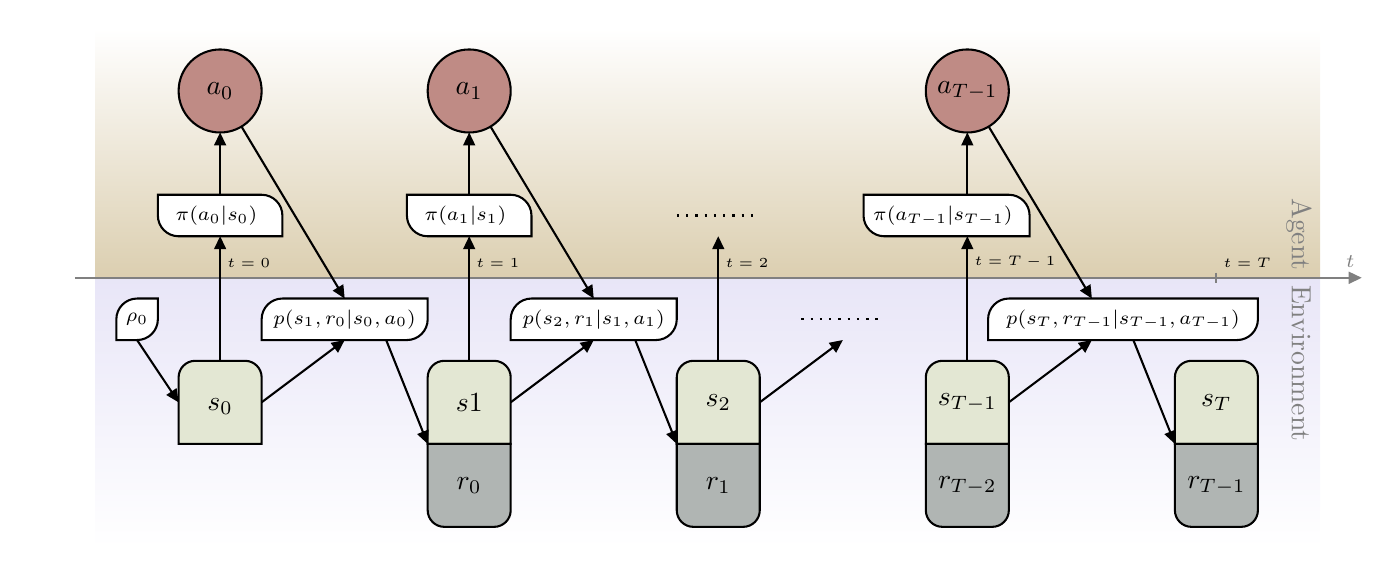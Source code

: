 % Gradient Info

\tikzset {_vdxe3h0tk/.code = {\pgfsetadditionalshadetransform{ \pgftransformshift{\pgfpoint{0 bp } { 0 bp }  }  \pgftransformrotate{-90 }  \pgftransformscale{2 }  }}}
\pgfdeclarehorizontalshading{_w2qc1q8s2}{150bp}{rgb(0bp)=(1,1,1);
rgb(37.5bp)=(1,1,1);
rgb(62.5bp)=(0.86,0.81,0.69);
rgb(100bp)=(0.86,0.81,0.69)}

% Gradient Info

\tikzset {_s1x9docxn/.code = {\pgfsetadditionalshadetransform{ \pgftransformshift{\pgfpoint{0 bp } { 0 bp }  }  \pgftransformrotate{-270 }  \pgftransformscale{2 }  }}}
\pgfdeclarehorizontalshading{_38uyjl52o}{150bp}{rgb(0bp)=(1,1,1);
rgb(37.5bp)=(1,1,1);
rgb(62.5bp)=(0.91,0.9,0.97);
rgb(100bp)=(0.91,0.9,0.97)}
\tikzset{every picture/.style={line width=0.75pt}} %set default line width to 0.75pt        

\begin{tikzpicture}[x=0.75pt,y=0.75pt,yscale=-1,xscale=1]
%uncomment if require: \path (0,433); %set diagram left start at 0, and has height of 433

%Straight Lines [id:da4731708328964437] 
\draw    (560,140) -- (560,180) ;
%Shape: Rectangle [id:dp12192469173406029] 
\draw  [draw opacity=0][shading=_w2qc1q8s2,_vdxe3h0tk] (20,20) -- (610,20) -- (610,140) -- (20,140) -- cycle ;
%Shape: Rectangle [id:dp6345718740327976] 
\draw  [draw opacity=0][shading=_38uyjl52o,_s1x9docxn] (20,140) -- (610,140) -- (610,270) -- (20,270) -- cycle ;
%Straight Lines [id:da904032383591728] 
\draw [color={rgb, 255:red, 128; green, 128; blue, 128 }  ,draw opacity=1 ]   (80,140) -- (627,140) (200,137.5) -- (200,142.5)(320,137.5) -- (320,142.5)(440,137.5) -- (440,142.5)(560,137.5) -- (560,142.5) ;
\draw [shift={(630,140)}, rotate = 180] [fill={rgb, 255:red, 128; green, 128; blue, 128 }  ,fill opacity=1 ][line width=0.08]  [draw opacity=0] (6.25,-3) -- (0,0) -- (6.25,3) -- cycle    ;
\draw [shift={(80,140)}, rotate = 180] [color={rgb, 255:red, 128; green, 128; blue, 128 }  ,draw opacity=1 ][line width=0.75]    (0,3.91) -- (0,-3.91)   ;
%Straight Lines [id:da014835029256210497] 
\draw [color={rgb, 255:red, 128; green, 128; blue, 128 }  ,draw opacity=1 ]   (10,140) -- (40,140) -- (80,140) ;
%Straight Lines [id:da6659745182591681] 
\draw    (100,200) -- (137.6,171.8) ;
\draw [shift={(140,170)}, rotate = 143.13] [fill={rgb, 255:red, 0; green, 0; blue, 0 }  ][line width=0.08]  [draw opacity=0] (6.25,-3) -- (0,0) -- (6.25,3) -- cycle    ;
%Rounded Same Side Corner Rect [id:dp17836016643928954] 
\draw  [fill={rgb, 255:red, 227; green, 231; blue, 211 }  ,fill opacity=1 ] (60,188) .. controls (60,183.58) and (63.58,180) .. (68,180) -- (92,180) .. controls (96.42,180) and (100,183.58) .. (100,188) -- (100,220) .. controls (100,220) and (100,220) .. (100,220) -- (60,220) .. controls (60,220) and (60,220) .. (60,220) -- cycle ;
%Straight Lines [id:da9769258485574234] 
\draw    (180,220) -- (220,220) ;
%Rounded Same Side Corner Rect [id:dp36127366285311446] 
\draw  [fill={rgb, 255:red, 227; green, 231; blue, 211 }  ,fill opacity=1 ] (180,188) .. controls (180,183.58) and (183.58,180) .. (188,180) -- (212,180) .. controls (216.42,180) and (220,183.58) .. (220,188) -- (220,220) .. controls (220,220) and (220,220) .. (220,220) -- (180,220) .. controls (180,220) and (180,220) .. (180,220) -- cycle ;
%Rounded Same Side Corner Rect [id:dp8518784250270691] 
\draw  [fill={rgb, 255:red, 176; green, 181; blue, 179 }  ,fill opacity=1 ] (220,252) .. controls (220,256.42) and (216.42,260) .. (212,260) -- (188,260) .. controls (183.58,260) and (180,256.42) .. (180,252) -- (180,220) .. controls (180,220) and (180,220) .. (180,220) -- (220,220) .. controls (220,220) and (220,220) .. (220,220) -- cycle ;
%Rounded Same Side Corner Rect [id:dp04902751077303391] 
\draw  [fill={rgb, 255:red, 227; green, 231; blue, 211 }  ,fill opacity=1 ] (300,188) .. controls (300,183.58) and (303.58,180) .. (308,180) -- (332,180) .. controls (336.42,180) and (340,183.58) .. (340,188) -- (340,220) .. controls (340,220) and (340,220) .. (340,220) -- (300,220) .. controls (300,220) and (300,220) .. (300,220) -- cycle ;
%Rounded Same Side Corner Rect [id:dp5301642703571285] 
\draw  [fill={rgb, 255:red, 176; green, 181; blue, 179 }  ,fill opacity=1 ] (340,252) .. controls (340,256.42) and (336.42,260) .. (332,260) -- (308,260) .. controls (303.58,260) and (300,256.42) .. (300,252) -- (300,220) .. controls (300,220) and (300,220) .. (300,220) -- (340,220) .. controls (340,220) and (340,220) .. (340,220) -- cycle ;
%Rounded Same Side Corner Rect [id:dp9740936360565179] 
\draw  [fill={rgb, 255:red, 227; green, 231; blue, 211 }  ,fill opacity=1 ] (540,188) .. controls (540,183.58) and (543.58,180) .. (548,180) -- (572,180) .. controls (576.42,180) and (580,183.58) .. (580,188) -- (580,220) .. controls (580,220) and (580,220) .. (580,220) -- (540,220) .. controls (540,220) and (540,220) .. (540,220) -- cycle ;
%Rounded Same Side Corner Rect [id:dp5978824722225153] 
\draw  [fill={rgb, 255:red, 176; green, 181; blue, 179 }  ,fill opacity=1 ] (580,252) .. controls (580,256.42) and (576.42,260) .. (572,260) -- (548,260) .. controls (543.58,260) and (540,256.42) .. (540,252) -- (540,220) .. controls (540,220) and (540,220) .. (540,220) -- (580,220) .. controls (580,220) and (580,220) .. (580,220) -- cycle ;
%Straight Lines [id:da4870688565725356] 
\draw    (220,200) -- (257.6,171.8) ;
\draw [shift={(260,170)}, rotate = 143.13] [fill={rgb, 255:red, 0; green, 0; blue, 0 }  ][line width=0.08]  [draw opacity=0] (6.25,-3) -- (0,0) -- (6.25,3) -- cycle    ;
%Straight Lines [id:da8767837221980186] 
\draw  [dash pattern={on 0.84pt off 2.51pt}]  (360,160) -- (400,160) ;
%Straight Lines [id:da4037279054868338] 
\draw    (80,180) -- (80,140) -- (80,123) ;
\draw [shift={(80,120)}, rotate = 90] [fill={rgb, 255:red, 0; green, 0; blue, 0 }  ][line width=0.08]  [draw opacity=0] (6.25,-3) -- (0,0) -- (6.25,3) -- cycle    ;
%Rounded Diagonal Corner Rect [id:dp37867498065999117] 
\draw  [fill={rgb, 255:red, 255; green, 255; blue, 255 }  ,fill opacity=1 ] (100,160) .. controls (100,154.48) and (104.48,150) .. (110,150) -- (180,150) .. controls (180,150) and (180,150) .. (180,150) -- (180,160) .. controls (180,165.52) and (175.52,170) .. (170,170) -- (100,170) .. controls (100,170) and (100,170) .. (100,170) -- cycle ;
%Straight Lines [id:da11464637962282198] 
\draw    (80,50) -- (138.46,147.43) ;
\draw [shift={(140,150)}, rotate = 239.04] [fill={rgb, 255:red, 0; green, 0; blue, 0 }  ][line width=0.08]  [draw opacity=0] (6.25,-3) -- (0,0) -- (6.25,3) -- cycle    ;
%Straight Lines [id:da7211301788263385] 
\draw    (160,170) -- (178.89,217.21) ;
\draw [shift={(180,220)}, rotate = 248.2] [fill={rgb, 255:red, 0; green, 0; blue, 0 }  ][line width=0.08]  [draw opacity=0] (6.25,-3) -- (0,0) -- (6.25,3) -- cycle    ;
%Rounded Diagonal Corner Rect [id:dp8531291733494446] 
\draw  [fill={rgb, 255:red, 255; green, 255; blue, 255 }  ,fill opacity=1 ] (110,110) .. controls (110,104.48) and (105.52,100) .. (100,100) -- (50,100) .. controls (50,100) and (50,100) .. (50,100) -- (50,110) .. controls (50,115.52) and (54.48,120) .. (60,120) -- (110,120) .. controls (110,120) and (110,120) .. (110,120) -- cycle ;
%Straight Lines [id:da04217443153402434] 
\draw    (80,100) -- (80,73) ;
\draw [shift={(80,70)}, rotate = 90] [fill={rgb, 255:red, 0; green, 0; blue, 0 }  ][line width=0.08]  [draw opacity=0] (6.25,-3) -- (0,0) -- (6.25,3) -- cycle    ;
%Straight Lines [id:da5135343253673182] 
\draw    (200,180) -- (200,140) -- (200,123) ;
\draw [shift={(200,120)}, rotate = 90] [fill={rgb, 255:red, 0; green, 0; blue, 0 }  ][line width=0.08]  [draw opacity=0] (6.25,-3) -- (0,0) -- (6.25,3) -- cycle    ;
%Straight Lines [id:da09941790736027567] 
\draw    (200,100) -- (200,73) ;
\draw [shift={(200,70)}, rotate = 90] [fill={rgb, 255:red, 0; green, 0; blue, 0 }  ][line width=0.08]  [draw opacity=0] (6.25,-3) -- (0,0) -- (6.25,3) -- cycle    ;
%Rounded Same Side Corner Rect [id:dp09343726896493976] 
\draw  [fill={rgb, 255:red, 227; green, 231; blue, 211 }  ,fill opacity=1 ] (420,188) .. controls (420,183.58) and (423.58,180) .. (428,180) -- (452,180) .. controls (456.42,180) and (460,183.58) .. (460,188) -- (460,220) .. controls (460,220) and (460,220) .. (460,220) -- (420,220) .. controls (420,220) and (420,220) .. (420,220) -- cycle ;
%Rounded Same Side Corner Rect [id:dp22730418966006916] 
\draw  [fill={rgb, 255:red, 176; green, 181; blue, 179 }  ,fill opacity=1 ] (460,252) .. controls (460,256.42) and (456.42,260) .. (452,260) -- (428,260) .. controls (423.58,260) and (420,256.42) .. (420,252) -- (420,220) .. controls (420,220) and (420,220) .. (420,220) -- (460,220) .. controls (460,220) and (460,220) .. (460,220) -- cycle ;
%Rounded Diagonal Corner Rect [id:dp7108437224024771] 
\draw  [fill={rgb, 255:red, 255; green, 255; blue, 255 }  ,fill opacity=1 ] (220,160) .. controls (220,154.48) and (224.48,150) .. (230,150) -- (300,150) .. controls (300,150) and (300,150) .. (300,150) -- (300,160) .. controls (300,165.52) and (295.52,170) .. (290,170) -- (220,170) .. controls (220,170) and (220,170) .. (220,170) -- cycle ;
%Shape: Circle [id:dp4998684548377881] 
\draw  [fill={rgb, 255:red, 191; green, 139; blue, 133 }  ,fill opacity=1 ] (60,50) .. controls (60,38.95) and (68.95,30) .. (80,30) .. controls (91.05,30) and (100,38.95) .. (100,50) .. controls (100,61.05) and (91.05,70) .. (80,70) .. controls (68.95,70) and (60,61.05) .. (60,50) -- cycle ;
%Straight Lines [id:da5166675905345203] 
\draw    (200,50) -- (258.46,147.43) ;
\draw [shift={(260,150)}, rotate = 239.04] [fill={rgb, 255:red, 0; green, 0; blue, 0 }  ][line width=0.08]  [draw opacity=0] (6.25,-3) -- (0,0) -- (6.25,3) -- cycle    ;
%Shape: Circle [id:dp9229554390752844] 
\draw  [fill={rgb, 255:red, 191; green, 139; blue, 133 }  ,fill opacity=1 ] (180,50) .. controls (180,38.95) and (188.95,30) .. (200,30) .. controls (211.05,30) and (220,38.95) .. (220,50) .. controls (220,61.05) and (211.05,70) .. (200,70) .. controls (188.95,70) and (180,61.05) .. (180,50) -- cycle ;
%Straight Lines [id:da06125128910354205] 
\draw    (40,170) -- (58.34,197.5) ;
\draw [shift={(60,200)}, rotate = 236.31] [fill={rgb, 255:red, 0; green, 0; blue, 0 }  ][line width=0.08]  [draw opacity=0] (6.25,-3) -- (0,0) -- (6.25,3) -- cycle    ;
%Rounded Diagonal Corner Rect [id:dp964980295800814] 
\draw  [fill={rgb, 255:red, 255; green, 255; blue, 255 }  ,fill opacity=1 ] (230,110) .. controls (230,104.48) and (225.52,100) .. (220,100) -- (170,100) .. controls (170,100) and (170,100) .. (170,100) -- (170,110) .. controls (170,115.52) and (174.48,120) .. (180,120) -- (230,120) .. controls (230,120) and (230,120) .. (230,120) -- cycle ;
%Straight Lines [id:da38999401830395763] 
\draw  [dash pattern={on 0.84pt off 2.51pt}]  (300,110) -- (340,110) ;
%Straight Lines [id:da041522339198857616] 
\draw    (440,50) -- (498.46,147.43) ;
\draw [shift={(500,150)}, rotate = 239.04] [fill={rgb, 255:red, 0; green, 0; blue, 0 }  ][line width=0.08]  [draw opacity=0] (6.25,-3) -- (0,0) -- (6.25,3) -- cycle    ;
%Rounded Diagonal Corner Rect [id:dp431036969294198] 
\draw  [fill={rgb, 255:red, 255; green, 255; blue, 255 }  ,fill opacity=1 ] (450,160) .. controls (450,154.48) and (454.48,150) .. (460,150) -- (580,150) .. controls (580,150) and (580,150) .. (580,150) -- (580,160) .. controls (580,165.52) and (575.52,170) .. (570,170) -- (450,170) .. controls (450,170) and (450,170) .. (450,170) -- cycle ;
%Shape: Circle [id:dp2203940980211594] 
\draw  [fill={rgb, 255:red, 191; green, 139; blue, 133 }  ,fill opacity=1 ] (420,50) .. controls (420,38.95) and (428.95,30) .. (440,30) .. controls (451.05,30) and (460,38.95) .. (460,50) .. controls (460,61.05) and (451.05,70) .. (440,70) .. controls (428.95,70) and (420,61.05) .. (420,50) -- cycle ;
%Straight Lines [id:da3001406391367225] 
\draw    (280,170) -- (298.89,217.21) ;
\draw [shift={(300,220)}, rotate = 248.2] [fill={rgb, 255:red, 0; green, 0; blue, 0 }  ][line width=0.08]  [draw opacity=0] (6.25,-3) -- (0,0) -- (6.25,3) -- cycle    ;
%Straight Lines [id:da2633337461763343] 
\draw    (320,180) -- (320,140) -- (320,123) ;
\draw [shift={(320,120)}, rotate = 90] [fill={rgb, 255:red, 0; green, 0; blue, 0 }  ][line width=0.08]  [draw opacity=0] (6.25,-3) -- (0,0) -- (6.25,3) -- cycle    ;
%Straight Lines [id:da6467397745632921] 
\draw    (340,200) -- (377.6,171.8) ;
\draw [shift={(380,170)}, rotate = 143.13] [fill={rgb, 255:red, 0; green, 0; blue, 0 }  ][line width=0.08]  [draw opacity=0] (6.25,-3) -- (0,0) -- (6.25,3) -- cycle    ;
%Straight Lines [id:da9428221923232953] 
\draw    (520,170) -- (538.89,217.21) ;
\draw [shift={(540,220)}, rotate = 248.2] [fill={rgb, 255:red, 0; green, 0; blue, 0 }  ][line width=0.08]  [draw opacity=0] (6.25,-3) -- (0,0) -- (6.25,3) -- cycle    ;
%Straight Lines [id:da25692845674590814] 
\draw    (460,200) -- (497.6,171.8) ;
\draw [shift={(500,170)}, rotate = 143.13] [fill={rgb, 255:red, 0; green, 0; blue, 0 }  ][line width=0.08]  [draw opacity=0] (6.25,-3) -- (0,0) -- (6.25,3) -- cycle    ;
%Straight Lines [id:da3233505375746354] 
\draw    (440,100) -- (440,73) ;
\draw [shift={(440,70)}, rotate = 90] [fill={rgb, 255:red, 0; green, 0; blue, 0 }  ][line width=0.08]  [draw opacity=0] (6.25,-3) -- (0,0) -- (6.25,3) -- cycle    ;
%Rounded Diagonal Corner Rect [id:dp615891651775274] 
\draw  [fill={rgb, 255:red, 255; green, 255; blue, 255 }  ,fill opacity=1 ] (470,110) .. controls (470,104.48) and (465.52,100) .. (460,100) -- (390,100) .. controls (390,100) and (390,100) .. (390,100) -- (390,110) .. controls (390,115.52) and (394.48,120) .. (400,120) -- (470,120) .. controls (470,120) and (470,120) .. (470,120) -- cycle ;
%Straight Lines [id:da007097069229111019] 
\draw    (440,180) -- (440,140) -- (440,123) ;
\draw [shift={(440,120)}, rotate = 90] [fill={rgb, 255:red, 0; green, 0; blue, 0 }  ][line width=0.08]  [draw opacity=0] (6.25,-3) -- (0,0) -- (6.25,3) -- cycle    ;
%Rounded Diagonal Corner Rect [id:dp510326286834767] 
\draw  [fill={rgb, 255:red, 255; green, 255; blue, 255 }  ,fill opacity=1 ] (30,160) .. controls (30,154.48) and (34.48,150) .. (40,150) -- (50,150) .. controls (50,150) and (50,150) .. (50,150) -- (50,160) .. controls (50,165.52) and (45.52,170) .. (40,170) -- (30,170) .. controls (30,170) and (30,170) .. (30,170) -- cycle ;

% Text Node
\draw (607,138) node [anchor=north east] [inner sep=0.75pt]  [color={rgb, 255:red, 128; green, 128; blue, 128 }  ,opacity=1 ,rotate=-90] [align=left] {Agent};
% Text Node
\draw (607,142) node [anchor=north west][inner sep=0.75pt]  [color={rgb, 255:red, 128; green, 128; blue, 128 }  ,opacity=1 ,rotate=-90] [align=left] {Environment};
% Text Node
\draw (80,50) node    {$a_{0}$};
% Text Node
\draw (80,202) node    {$s_{0}$};
% Text Node
\draw (200,200) node    {$s1$};
% Text Node
\draw (320,200) node    {$s_{2}$};
% Text Node
\draw (200,240) node    {$r_{0}$};
% Text Node
\draw (320,240) node    {$r_{1}$};
% Text Node
\draw (560,200) node    {$s_{T}$};
% Text Node
\draw (560,240) node    {$r_{T-1}$};
% Text Node
\draw (200,50) node    {$a_{1}$};
% Text Node
\draw (40,160) node  [font=\scriptsize]  {$\rho _{0}$};
% Text Node
\draw (80,110) node  [font=\scriptsize]  {$\pi ( a_{0} |s_{0}) \ $};
% Text Node
\draw (140,160) node  [font=\scriptsize]  {$p( s_{1} ,r_{0} |s_{0} ,a_{0})$};
% Text Node
\draw (200,110) node  [font=\scriptsize]  {$\pi ( a_{1} |s_{1}) \ $};
% Text Node
\draw (440,200) node    {$s_{T-1}$};
% Text Node
\draw (440,240) node    {$r_{T-2}$};
% Text Node
\draw (260,160) node  [font=\scriptsize]  {$p( s_{2} ,r_{1} |s_{1} ,a_{1})$};
% Text Node
\draw (440,50) node    {$a_{T-1}$};
% Text Node
\draw (515,160) node  [font=\scriptsize]  {$p( s_{T} ,r_{T-1} |s_{T-1} ,a_{T-1})$};
% Text Node
\draw (430,110) node  [font=\scriptsize]  {$\pi ( a_{T-1} |s_{T-1}) \ $};
% Text Node
\draw (82,136.6) node [anchor=south west] [inner sep=0.75pt]  [font=\tiny]  {$t=0$};
% Text Node
\draw (202,136.6) node [anchor=south west] [inner sep=0.75pt]  [font=\tiny]  {$t=1$};
% Text Node
\draw (322,136.6) node [anchor=south west] [inner sep=0.75pt]  [font=\tiny]  {$t=2$};
% Text Node
\draw (442,136.6) node [anchor=south west] [inner sep=0.75pt]  [font=\tiny]  {$t=T-1$};
% Text Node
\draw (562,136.6) node [anchor=south west] [inner sep=0.75pt]  [font=\tiny]  {$t=T$};
% Text Node
\draw (628,136.6) node [anchor=south east] [inner sep=0.75pt]  [font=\scriptsize,color={rgb, 255:red, 128; green, 128; blue, 128 }  ,opacity=1 ]  {$t$};

\end{tikzpicture}

